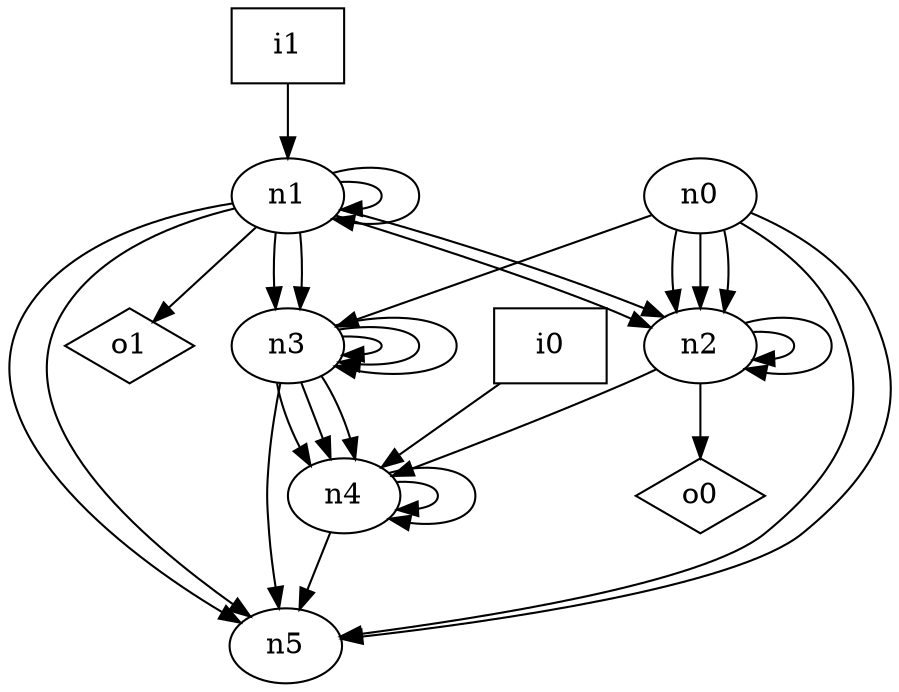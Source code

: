 digraph G {
n0 [label="n0"];
n1 [label="n1"];
n2 [label="n2"];
n3 [label="n3"];
n4 [label="n4"];
n5 [label="n5"];
n6 [label="i0",shape="box"];
n7 [label="i1",shape="box"];
n8 [label="o0",shape="diamond"];
n9 [label="o1",shape="diamond"];
n0 -> n2
n0 -> n2
n0 -> n2
n0 -> n3
n0 -> n5
n0 -> n5
n1 -> n1
n1 -> n1
n1 -> n2
n1 -> n2
n1 -> n3
n1 -> n3
n1 -> n5
n1 -> n5
n1 -> n9
n2 -> n2
n2 -> n2
n2 -> n4
n2 -> n8
n3 -> n3
n3 -> n3
n3 -> n3
n3 -> n4
n3 -> n4
n3 -> n4
n3 -> n5
n4 -> n4
n4 -> n4
n4 -> n5
n6 -> n4
n7 -> n1
}